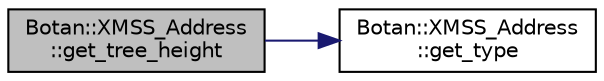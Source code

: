 digraph "Botan::XMSS_Address::get_tree_height"
{
  edge [fontname="Helvetica",fontsize="10",labelfontname="Helvetica",labelfontsize="10"];
  node [fontname="Helvetica",fontsize="10",shape=record];
  rankdir="LR";
  Node18 [label="Botan::XMSS_Address\l::get_tree_height",height=0.2,width=0.4,color="black", fillcolor="grey75", style="filled", fontcolor="black"];
  Node18 -> Node19 [color="midnightblue",fontsize="10",style="solid",fontname="Helvetica"];
  Node19 [label="Botan::XMSS_Address\l::get_type",height=0.2,width=0.4,color="black", fillcolor="white", style="filled",URL="$class_botan_1_1_x_m_s_s___address.html#a278cf3ba854261fd2c73fbc996fb89b1"];
}
